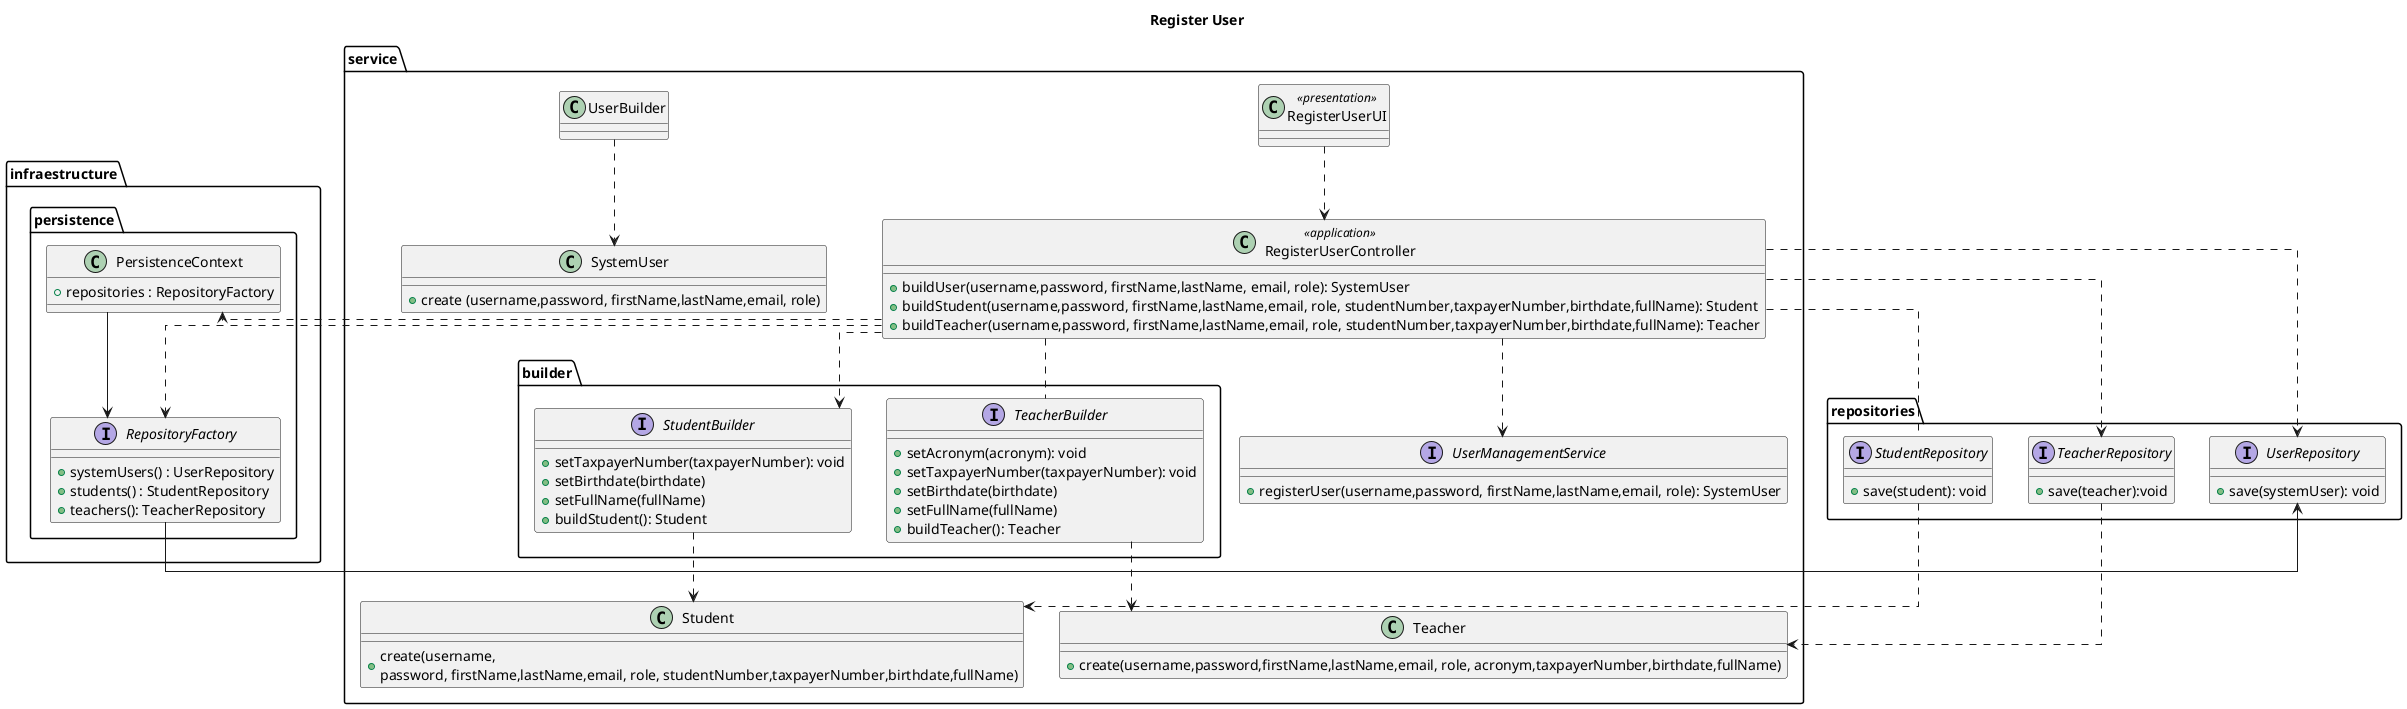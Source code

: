 @startuml
'https://plantuml.com/class-diagram
title Register User
top to bottom direction
skinparam linetype ortho



package repositories {
    interface UserRepository{
        + save(systemUser): void
    }
    interface StudentRepository{
        + save(student): void
    }
    interface TeacherRepository{
        + save(teacher):void
    }
}

package infraestructure.persistence {
    class PersistenceContext {
    + repositories : RepositoryFactory
    }

    interface RepositoryFactory {
        + systemUsers() : UserRepository
        + students() : StudentRepository
        + teachers(): TeacherRepository
    }
}
package service{
interface UserManagementService{
    + registerUser(username,password, firstName,lastName,email, role): SystemUser

}

package builder{
interface StudentBuilder{
    + setTaxpayerNumber(taxpayerNumber): void
    + setBirthdate(birthdate)
    + setFullName(fullName)
    + buildStudent(): Student
 }
interface TeacherBuilder{
    + setAcronym(acronym): void
        + setTaxpayerNumber(taxpayerNumber): void
        + setBirthdate(birthdate)
        + setFullName(fullName)
    + buildTeacher(): Teacher
 }
}
class SystemUser{
 + create (username,password, firstName,lastName,email, role)
}
class Student{
+ create(username,\npassword, firstName,lastName,email, role, studentNumber,taxpayerNumber,birthdate,fullName)
}
class Teacher{
+ create(username,password,firstName,lastName,email, role, acronym,taxpayerNumber,birthdate,fullName)
}


class RegisterUserUI <<presentation>>

class RegisterUserController <<application>> {
    + buildUser(username,password, firstName,lastName, email, role): SystemUser
    + buildStudent(username,password, firstName,lastName,email, role, studentNumber,taxpayerNumber,birthdate,fullName): Student
    + buildTeacher(username,password, firstName,lastName,email, role, studentNumber,taxpayerNumber,birthdate,fullName): Teacher
}

RegisterUserUI ..> RegisterUserController
RegisterUserController ..> PersistenceContext
RegisterUserController ..> RepositoryFactory
RegisterUserController ..> UserRepository
RegisterUserController ..> StudentBuilder
RegisterUserController .:> TeacherBuilder
RegisterUserController .:> StudentRepository
RegisterUserController ..> TeacherRepository
PersistenceContext --> RepositoryFactory
RepositoryFactory --> UserRepository
UserRepository ..> SystemUser.SystemUser
TeacherBuilder ..> Teacher
StudentBuilder ..> Student
UserBuilder ..> SystemUser
StudentRepository ..> Student
TeacherRepository ..> Teacher
RegisterUserController ..> UserManagementService


@enduml